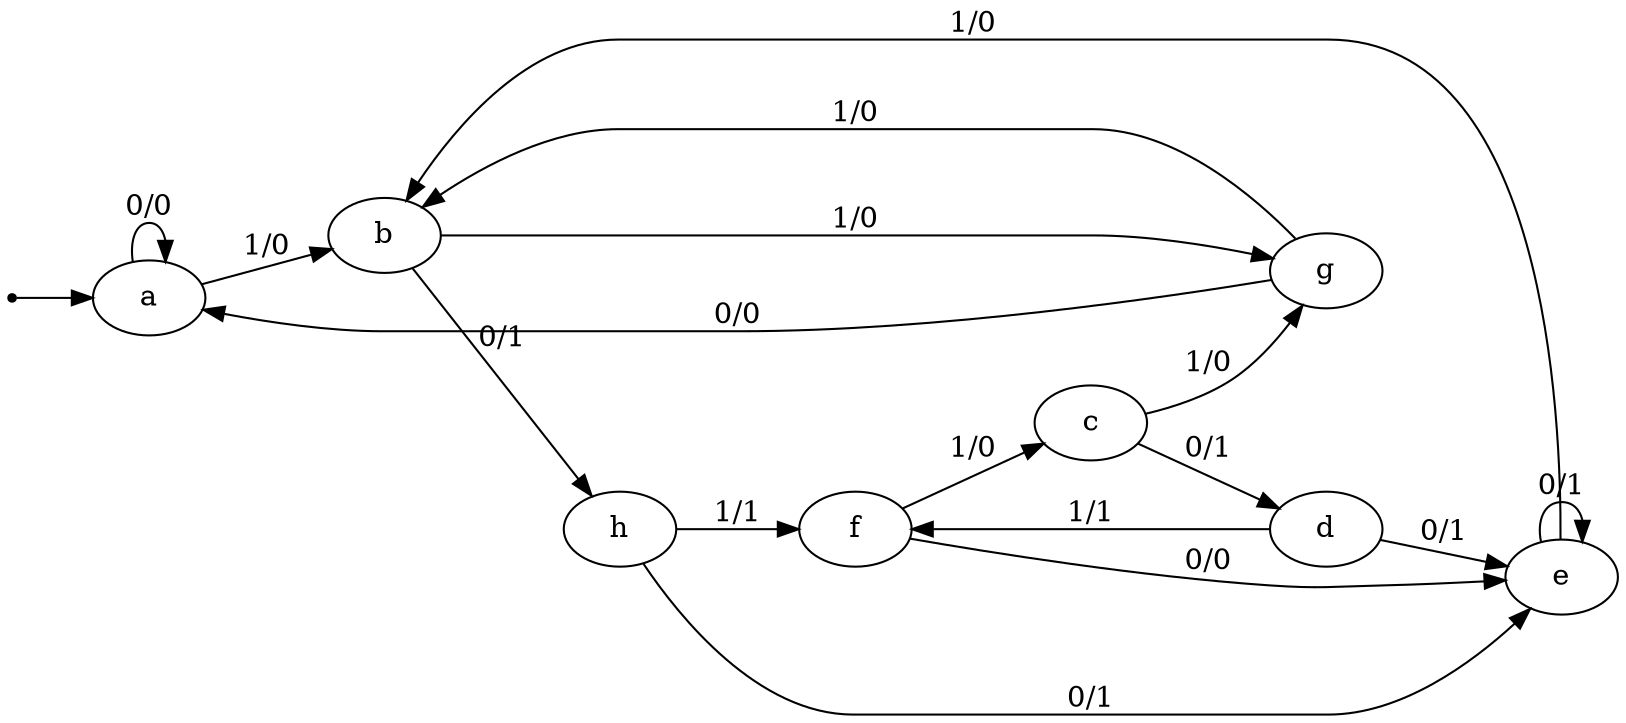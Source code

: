 digraph STG {
	rankdir=LR;
	INIT [shape=point];
	a [label="a"];
	b [label="b"];
	c [label="c"];
	d [label="d"];
	e [label="e"];
	f [label="f"];
	g [label="g"];
	h [label="h"];
	INIT -> a;
	a -> a [label="0/0"];
	a -> b [label="1/0"];
	b -> h [label="0/1"];
	b -> g [label="1/0"];
	c -> d [label="0/1"];
	c -> g [label="1/0"];
	d -> e [label="0/1"];
	d -> f [label="1/1"];
	e -> e [label="0/1"];
	e -> b [label="1/0"];
	f -> e [label="0/0"];
	f -> c [label="1/0"];
	g -> a [label="0/0"];
	g -> b [label="1/0"];
	h -> e [label="0/1"];
	h -> f [label="1/1"];
}
